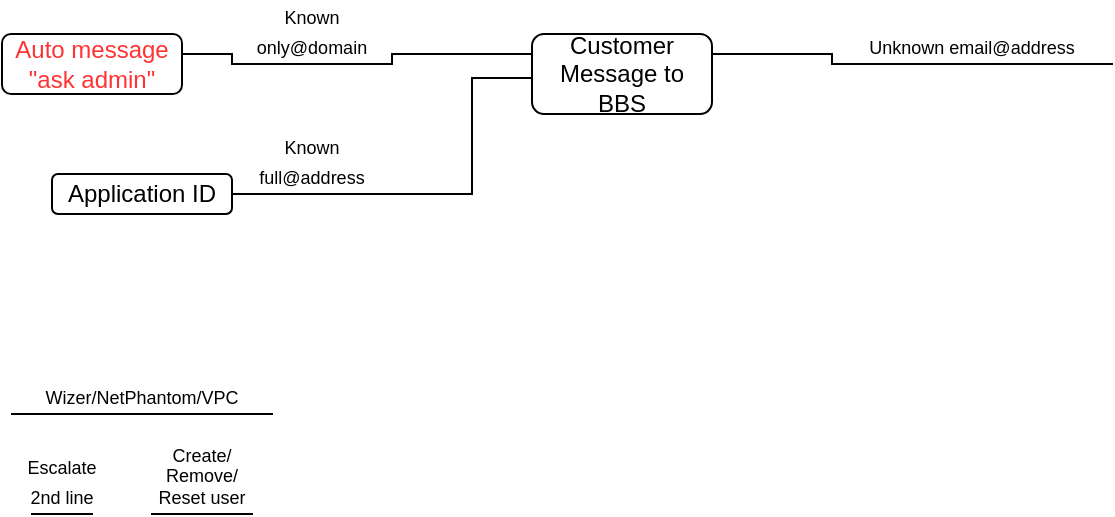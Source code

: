 <mxfile version="10.6.3" type="github"><diagram id="xSbUYX7wIYUlFRAqr-qQ" name="Page-1"><mxGraphModel dx="797" dy="1578" grid="1" gridSize="10" guides="1" tooltips="1" connect="1" arrows="1" fold="1" page="1" pageScale="1" pageWidth="827" pageHeight="1169" math="0" shadow="0"><root><mxCell id="0"/><mxCell id="1" parent="0"/><mxCell id="lZgqMi46ZJ9jdSGDuFIw-1" value="Customer Message to BBS" style="rounded=1;whiteSpace=wrap;html=1;" vertex="1" parent="1"><mxGeometry x="280" y="10" width="90" height="40" as="geometry"/></mxCell><mxCell id="lZgqMi46ZJ9jdSGDuFIw-8" style="edgeStyle=orthogonalEdgeStyle;rounded=0;orthogonalLoop=1;jettySize=auto;html=1;exitX=0;exitY=1;exitDx=0;exitDy=0;entryX=1;entryY=0.5;entryDx=0;entryDy=0;" edge="1" parent="1" source="lZgqMi46ZJ9jdSGDuFIw-3" target="lZgqMi46ZJ9jdSGDuFIw-7"><mxGeometry relative="1" as="geometry"/></mxCell><mxCell id="lZgqMi46ZJ9jdSGDuFIw-32" style="edgeStyle=orthogonalEdgeStyle;rounded=0;orthogonalLoop=1;jettySize=auto;html=1;exitX=1;exitY=1;exitDx=0;exitDy=0;entryX=0;entryY=0.75;entryDx=0;entryDy=0;endArrow=none;endFill=0;fontSize=9;fontColor=#FF3333;" edge="1" parent="1" source="lZgqMi46ZJ9jdSGDuFIw-3" target="lZgqMi46ZJ9jdSGDuFIw-1"><mxGeometry relative="1" as="geometry"><Array as="points"><mxPoint x="250" y="90"/><mxPoint x="250" y="32"/></Array></mxGeometry></mxCell><mxCell id="lZgqMi46ZJ9jdSGDuFIw-3" value="&lt;font style=&quot;font-size: 9px&quot;&gt;Known full@address&lt;/font&gt;" style="whiteSpace=wrap;html=1;shape=partialRectangle;top=0;left=0;bottom=1;right=0;points=[[0,1],[1,1]];strokeColor=#000000;fillColor=none;align=center;verticalAlign=bottom;routingCenterY=0.5;snapToPoint=1;container=1;recursiveResize=0;autosize=1;treeFolding=1;" vertex="1" parent="1"><mxGeometry x="130" y="70" width="80" height="20" as="geometry"/></mxCell><mxCell id="lZgqMi46ZJ9jdSGDuFIw-7" value="Application ID" style="rounded=1;whiteSpace=wrap;html=1;" vertex="1" parent="1"><mxGeometry x="40" y="80" width="90" height="20" as="geometry"/></mxCell><mxCell id="lZgqMi46ZJ9jdSGDuFIw-33" style="edgeStyle=orthogonalEdgeStyle;rounded=0;orthogonalLoop=1;jettySize=auto;html=1;exitX=0;exitY=1;exitDx=0;exitDy=0;entryX=1;entryY=0.25;entryDx=0;entryDy=0;endArrow=none;endFill=0;fontSize=9;fontColor=#FF3333;" edge="1" parent="1" source="lZgqMi46ZJ9jdSGDuFIw-15" target="lZgqMi46ZJ9jdSGDuFIw-1"><mxGeometry relative="1" as="geometry"><Array as="points"><mxPoint x="430" y="20"/></Array></mxGeometry></mxCell><mxCell id="lZgqMi46ZJ9jdSGDuFIw-15" value="&lt;font style=&quot;font-size: 9px&quot;&gt;Unknown email@address&lt;/font&gt;" style="whiteSpace=wrap;html=1;shape=partialRectangle;top=0;left=0;bottom=1;right=0;points=[[0,1],[1,1]];strokeColor=#000000;fillColor=none;align=center;verticalAlign=bottom;routingCenterY=0.5;snapToPoint=1;container=1;recursiveResize=0;autosize=1;treeFolding=1;" vertex="1" parent="1"><mxGeometry x="430" y="5" width="140" height="20" as="geometry"/></mxCell><mxCell id="lZgqMi46ZJ9jdSGDuFIw-19" value="&lt;font style=&quot;font-size: 9px&quot;&gt;Escalate 2nd line&lt;/font&gt;" style="whiteSpace=wrap;html=1;shape=partialRectangle;top=0;left=0;bottom=1;right=0;points=[[0,1],[1,1]];strokeColor=#000000;fillColor=none;align=center;verticalAlign=bottom;routingCenterY=0.5;snapToPoint=1;container=1;recursiveResize=0;autosize=1;treeFolding=1;" vertex="1" parent="1"><mxGeometry x="30" y="230" width="30" height="20" as="geometry"/></mxCell><mxCell id="lZgqMi46ZJ9jdSGDuFIw-20" value="Create/ Remove/ Reset user" style="whiteSpace=wrap;html=1;shape=partialRectangle;top=0;left=0;bottom=1;right=0;points=[[0,1],[1,1]];strokeColor=#000000;fillColor=none;align=center;verticalAlign=bottom;routingCenterY=0.5;snapToPoint=1;container=1;recursiveResize=0;autosize=1;treeFolding=1;fontSize=9;" vertex="1" parent="1"><mxGeometry x="90" y="230" width="50" height="20" as="geometry"/></mxCell><mxCell id="lZgqMi46ZJ9jdSGDuFIw-21" value="Wizer/NetPhantom/VPC" style="whiteSpace=wrap;html=1;shape=partialRectangle;top=0;left=0;bottom=1;right=0;points=[[0,1],[1,1]];strokeColor=#000000;fillColor=none;align=center;verticalAlign=bottom;routingCenterY=0.5;snapToPoint=1;container=1;recursiveResize=0;autosize=1;treeFolding=1;fontSize=9;" vertex="1" parent="1"><mxGeometry x="20" y="180" width="130" height="20" as="geometry"/></mxCell><mxCell id="lZgqMi46ZJ9jdSGDuFIw-29" style="edgeStyle=orthogonalEdgeStyle;rounded=0;orthogonalLoop=1;jettySize=auto;html=1;exitX=0;exitY=1;exitDx=0;exitDy=0;entryX=1;entryY=0.5;entryDx=0;entryDy=0;endArrow=none;endFill=0;fontSize=9;fontColor=#FF3333;" edge="1" parent="1" source="lZgqMi46ZJ9jdSGDuFIw-22" target="lZgqMi46ZJ9jdSGDuFIw-26"><mxGeometry relative="1" as="geometry"><Array as="points"><mxPoint x="130" y="20"/><mxPoint x="105" y="20"/></Array></mxGeometry></mxCell><mxCell id="lZgqMi46ZJ9jdSGDuFIw-31" style="edgeStyle=orthogonalEdgeStyle;rounded=0;orthogonalLoop=1;jettySize=auto;html=1;exitX=1;exitY=1;exitDx=0;exitDy=0;entryX=0;entryY=0.25;entryDx=0;entryDy=0;endArrow=none;endFill=0;fontSize=9;fontColor=#FF3333;" edge="1" parent="1" source="lZgqMi46ZJ9jdSGDuFIw-22" target="lZgqMi46ZJ9jdSGDuFIw-1"><mxGeometry relative="1" as="geometry"><Array as="points"><mxPoint x="210" y="20"/></Array></mxGeometry></mxCell><mxCell id="lZgqMi46ZJ9jdSGDuFIw-22" value="&lt;font style=&quot;font-size: 9px&quot;&gt;Known only@domain&lt;/font&gt;" style="whiteSpace=wrap;html=1;shape=partialRectangle;top=0;left=0;bottom=1;right=0;points=[[0,1],[1,1]];strokeColor=#000000;fillColor=none;align=center;verticalAlign=bottom;routingCenterY=0.5;snapToPoint=1;container=1;recursiveResize=0;autosize=1;treeFolding=1;" vertex="1" parent="1"><mxGeometry x="130" y="5" width="80" height="20" as="geometry"/></mxCell><mxCell id="lZgqMi46ZJ9jdSGDuFIw-26" value="Auto message &quot;ask admin&quot;" style="rounded=1;whiteSpace=wrap;html=1;fontColor=#FF3333;" vertex="1" parent="1"><mxGeometry x="15" y="10" width="90" height="30" as="geometry"/></mxCell></root></mxGraphModel></diagram></mxfile>